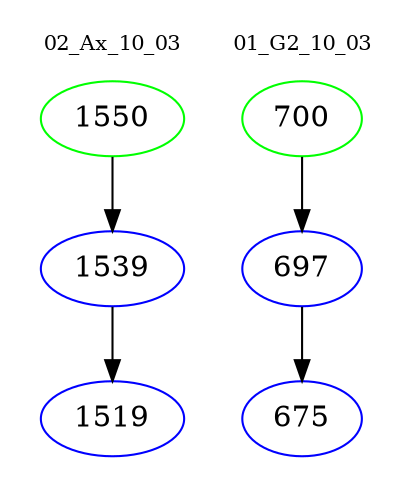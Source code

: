 digraph{
subgraph cluster_0 {
color = white
label = "02_Ax_10_03";
fontsize=10;
T0_1550 [label="1550", color="green"]
T0_1550 -> T0_1539 [color="black"]
T0_1539 [label="1539", color="blue"]
T0_1539 -> T0_1519 [color="black"]
T0_1519 [label="1519", color="blue"]
}
subgraph cluster_1 {
color = white
label = "01_G2_10_03";
fontsize=10;
T1_700 [label="700", color="green"]
T1_700 -> T1_697 [color="black"]
T1_697 [label="697", color="blue"]
T1_697 -> T1_675 [color="black"]
T1_675 [label="675", color="blue"]
}
}
